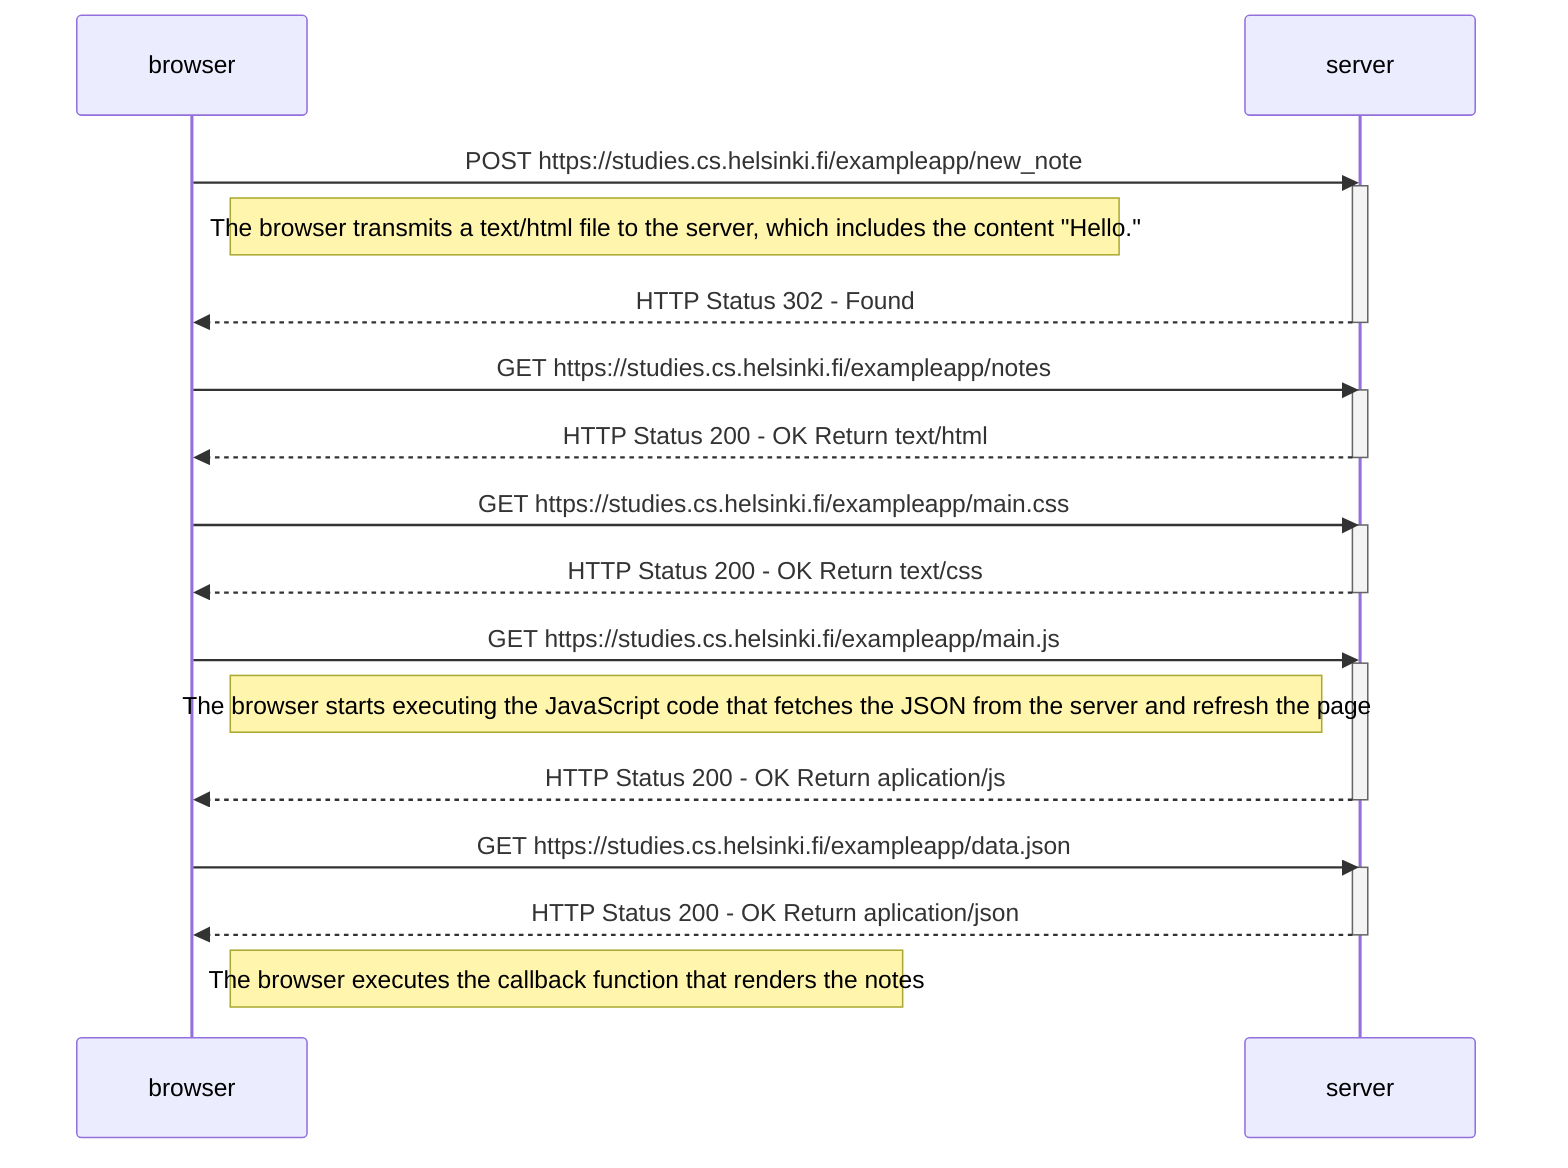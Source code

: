 sequenceDiagram
    participant browser
    participant server

    browser ->> server: POST https://studies.cs.helsinki.fi/exampleapp/new_note
    activate server
    Note right of browser: The browser transmits a text/html file to the server, which includes the content "Hello."
    server -->> browser: HTTP Status 302 - Found
    deactivate server

    browser ->> server: GET https://studies.cs.helsinki.fi/exampleapp/notes
    activate server
    server -->> browser: HTTP Status 200 - OK Return text/html
    deactivate server

    browser ->> server: GET https://studies.cs.helsinki.fi/exampleapp/main.css
    activate server
    server -->> browser: HTTP Status 200 - OK Return text/css
    deactivate server

    browser ->> server: GET https://studies.cs.helsinki.fi/exampleapp/main.js
    activate server
    Note right of browser: The browser starts executing the JavaScript code that fetches the JSON from the server and refresh the page
    server -->> browser: HTTP Status 200 - OK Return aplication/js
    deactivate server

    browser ->> server: GET https://studies.cs.helsinki.fi/exampleapp/data.json
    activate server
    server -->> browser: HTTP Status 200 - OK Return aplication/json
    deactivate server
    Note right of browser: The browser executes the callback function that renders the notes